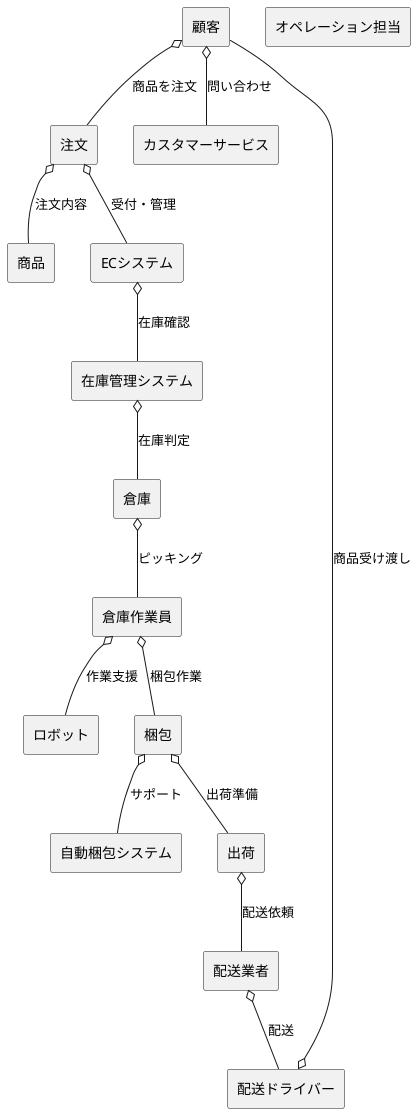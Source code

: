 @startuml EC通販ドメインモデル
skinparam componentStyle rectangle

[顧客]
[注文]
[商品]
[ECシステム]
[在庫管理システム]
[倉庫]
[倉庫作業員]
[オペレーション担当]
[ロボット]
[梱包]
[自動梱包システム]
[出荷]
[配送業者]
[配送ドライバー]
[カスタマーサービス]

[顧客] o-- [注文] : 商品を注文
[注文] o-- [商品] : 注文内容
[注文] o-- [ECシステム] : 受付・管理
[ECシステム] o-- [在庫管理システム] : 在庫確認
[在庫管理システム] o-- [倉庫] : 在庫判定
[倉庫] o-- [倉庫作業員] : ピッキング
[倉庫作業員] o-- [ロボット] : 作業支援
[倉庫作業員] o-- [梱包] : 梱包作業
[梱包] o-- [自動梱包システム] : サポート
[梱包] o-- [出荷] : 出荷準備
[出荷] o-- [配送業者] : 配送依頼
[配送業者] o-- [配送ドライバー] : 配送
[配送ドライバー] o-- [顧客] : 商品受け渡し
[顧客] o-- [カスタマーサービス] : 問い合わせ

@enduml